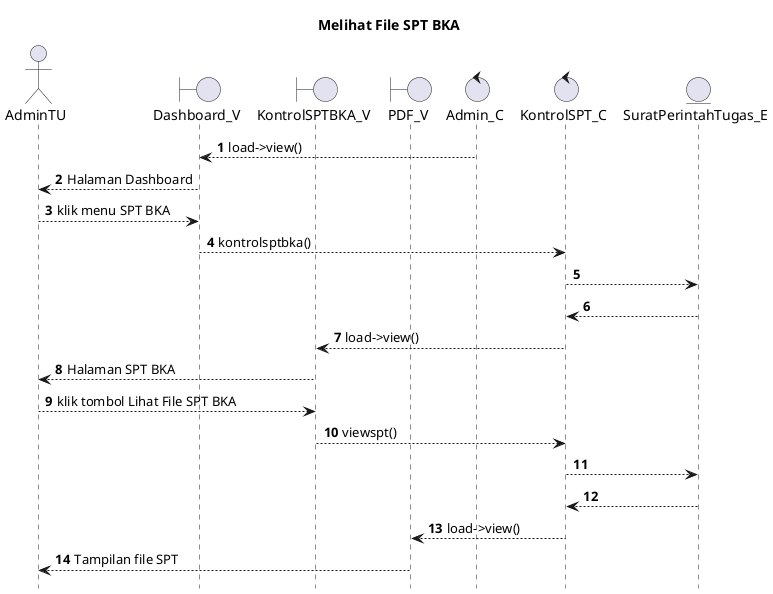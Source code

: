 @startuml

autonumber
hide footbox
title Melihat File SPT BKA

Actor AdminTU
boundary Dashboard_V
boundary KontrolSPTBKA_V
boundary PDF_V
control Admin_C
control KontrolSPT_C
Entity SuratPerintahTugas_E

Admin_C --> Dashboard_V: load->view()
Dashboard_V --> AdminTU: Halaman Dashboard
AdminTU --> Dashboard_V: klik menu SPT BKA
Dashboard_V --> KontrolSPT_C: kontrolsptbka()
KontrolSPT_C --> SuratPerintahTugas_E:
    
    SuratPerintahTugas_E --> KontrolSPT_C:
    KontrolSPT_C --> KontrolSPTBKA_V: load->view()
    KontrolSPTBKA_V --> AdminTU: Halaman SPT BKA

AdminTU --> KontrolSPTBKA_V: klik tombol Lihat File SPT BKA
KontrolSPTBKA_V --> KontrolSPT_C: viewspt()
KontrolSPT_C --> SuratPerintahTugas_E:
   
    SuratPerintahTugas_E --> KontrolSPT_C:
    KontrolSPT_C --> PDF_V: load->view()
    PDF_V --> AdminTU: Tampilan file SPT

@enduml